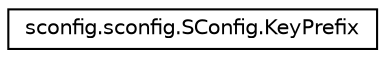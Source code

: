 digraph G
{
  edge [fontname="Helvetica",fontsize="10",labelfontname="Helvetica",labelfontsize="10"];
  node [fontname="Helvetica",fontsize="10",shape=record];
  rankdir=LR;
  Node1 [label="sconfig.sconfig.SConfig.KeyPrefix",height=0.2,width=0.4,color="black", fillcolor="white", style="filled",URL="$classsconfig_1_1sconfig_1_1SConfig_1_1KeyPrefix.html"];
}
